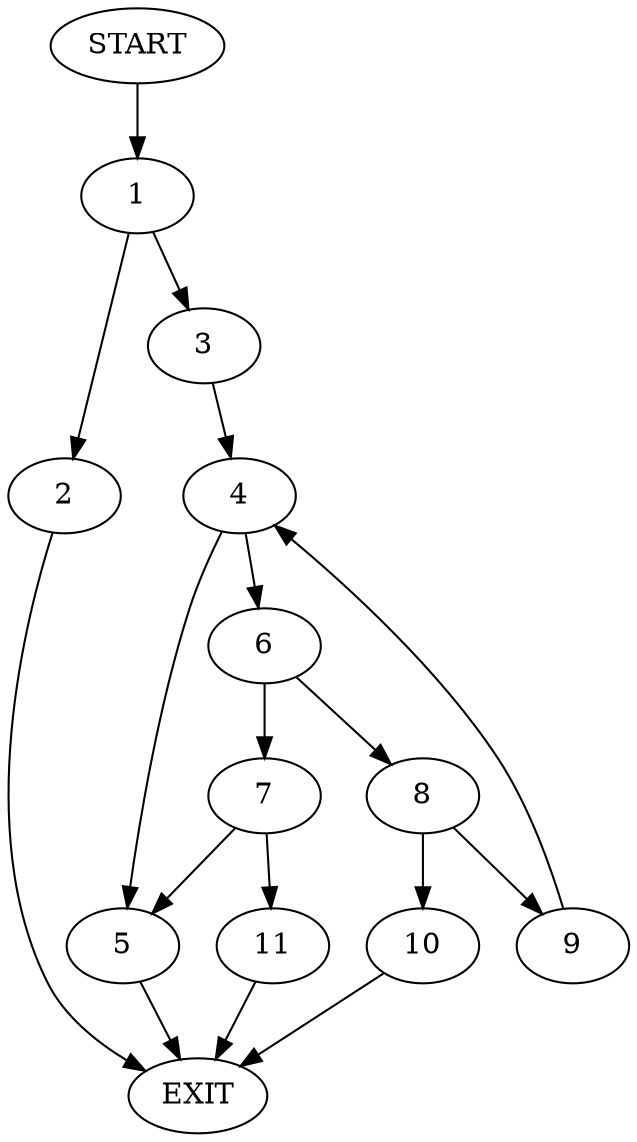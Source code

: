 digraph {
0 [label="START"]
12 [label="EXIT"]
0 -> 1
1 -> 2
1 -> 3
3 -> 4
2 -> 12
4 -> 5
4 -> 6
5 -> 12
6 -> 7
6 -> 8
8 -> 9
8 -> 10
7 -> 11
7 -> 5
11 -> 12
9 -> 4
10 -> 12
}
